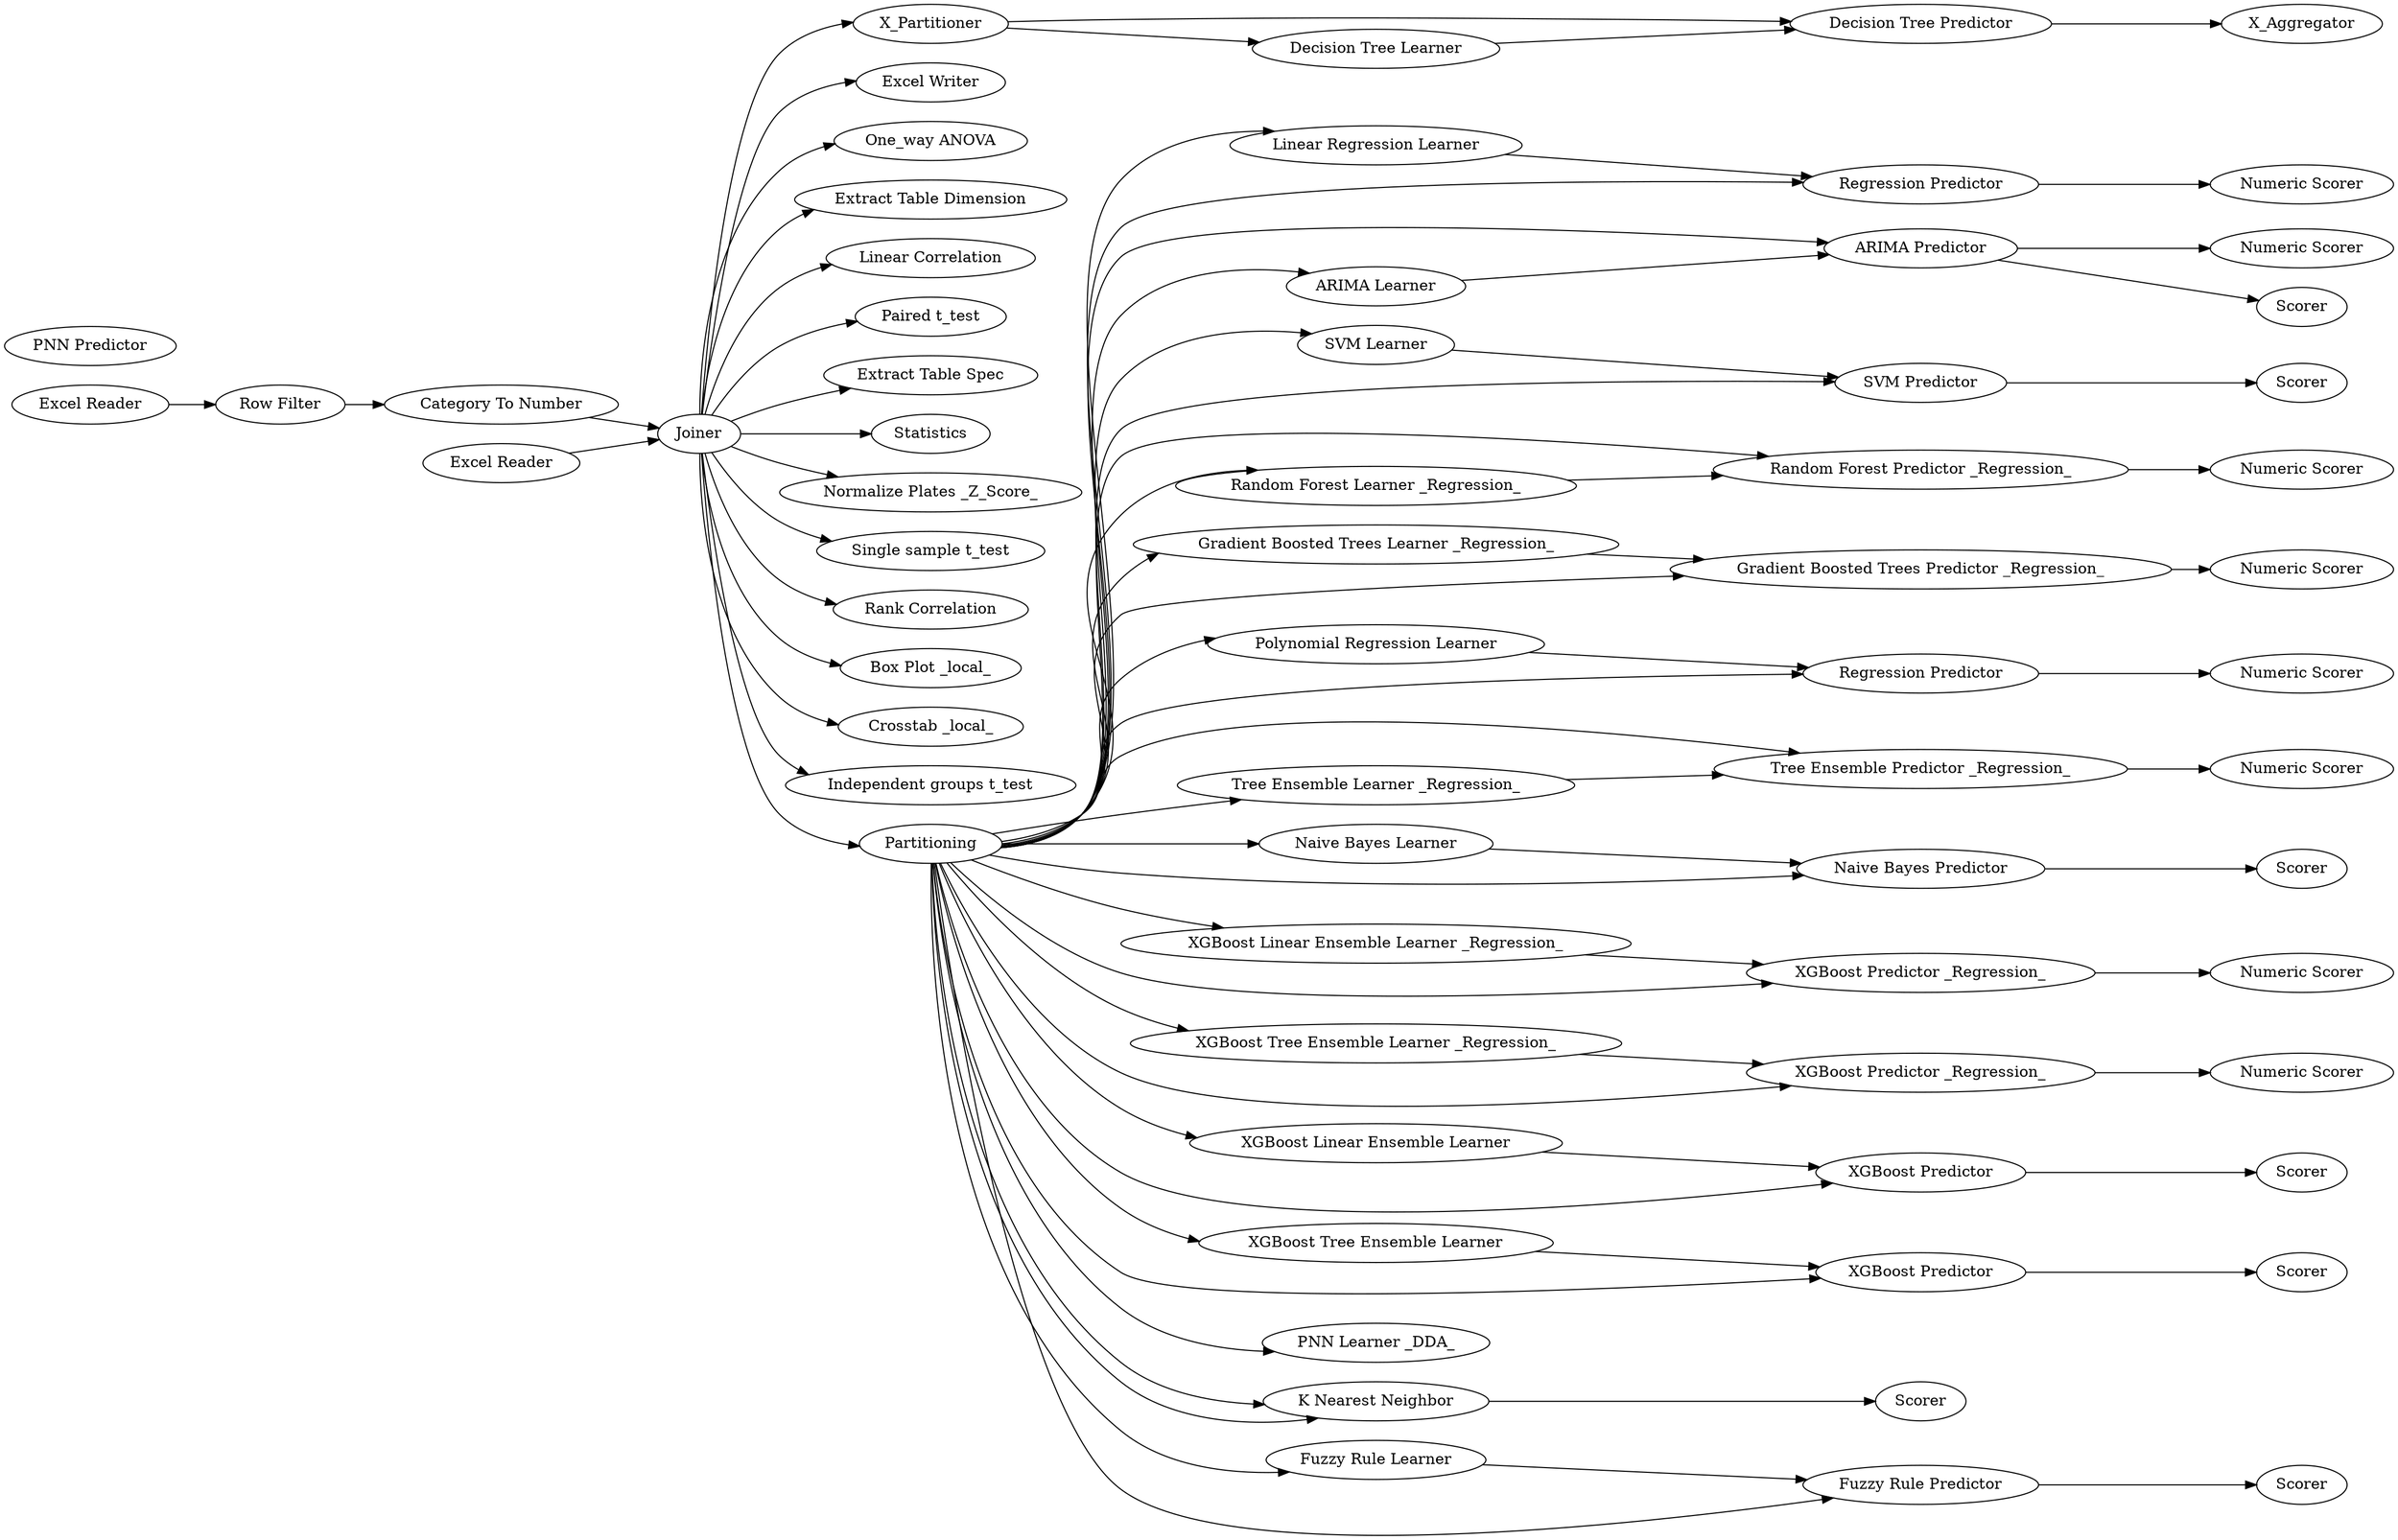 digraph {
	1 [label=X_Aggregator]
	2 [label=X_Partitioner]
	15 [label="Decision Tree Predictor"]
	16 [label="Decision Tree Learner"]
	8 [label="Linear Regression Learner"]
	10 [label="Regression Predictor"]
	25 [label="ARIMA Predictor"]
	119 [label="Row Filter"]
	121 [label=Joiner]
	122 [label="Excel Writer"]
	128 [label="One_way ANOVA"]
	129 [label="Extract Table Dimension"]
	130 [label="Linear Correlation"]
	132 [label="Paired t_test"]
	133 [label="Extract Table Spec"]
	134 [label=Statistics]
	135 [label="Normalize Plates _Z_Score_"]
	136 [label="Single sample t_test"]
	137 [label="Rank Correlation"]
	138 [label="Box Plot _local_"]
	144 [label="Crosstab _local_"]
	149 [label="Independent groups t_test"]
	150 [label="Category To Number"]
	154 [label="Excel Reader"]
	155 [label="Excel Reader"]
	156 [label=Partitioning]
	157 [label="SVM Learner"]
	158 [label="Random Forest Predictor _Regression_"]
	159 [label="Gradient Boosted Trees Learner _Regression_"]
	160 [label="Polynomial Regression Learner"]
	161 [label="Gradient Boosted Trees Predictor _Regression_"]
	162 [label="Regression Predictor"]
	163 [label="Tree Ensemble Predictor _Regression_"]
	164 [label="SVM Predictor"]
	165 [label="Random Forest Learner _Regression_"]
	166 [label="Tree Ensemble Learner _Regression_"]
	167 [label="ARIMA Learner"]
	169 [label="Numeric Scorer"]
	170 [label="Numeric Scorer"]
	171 [label="Numeric Scorer"]
	172 [label="Numeric Scorer"]
	173 [label="Numeric Scorer"]
	176 [label="Numeric Scorer"]
	177 [label=Scorer]
	180 [label="Naive Bayes Learner"]
	181 [label="Naive Bayes Predictor"]
	182 [label=Scorer]
	184 [label="XGBoost Linear Ensemble Learner _Regression_"]
	185 [label="XGBoost Predictor _Regression_"]
	186 [label="XGBoost Tree Ensemble Learner _Regression_"]
	187 [label="XGBoost Predictor _Regression_"]
	188 [label="Numeric Scorer"]
	189 [label="Numeric Scorer"]
	190 [label="XGBoost Linear Ensemble Learner"]
	191 [label="XGBoost Predictor"]
	192 [label="XGBoost Tree Ensemble Learner"]
	193 [label="XGBoost Predictor"]
	194 [label=Scorer]
	195 [label=Scorer]
	198 [label=Scorer]
	199 [label="PNN Learner _DDA_"]
	200 [label="PNN Predictor"]
	201 [label="K Nearest Neighbor"]
	202 [label=Scorer]
	203 [label="Fuzzy Rule Learner"]
	204 [label="Fuzzy Rule Predictor"]
	205 [label=Scorer]
	2 -> 16
	2 -> 15
	15 -> 1
	16 -> 15
	8 -> 10
	10 -> 170
	25 -> 176
	25 -> 198
	119 -> 150
	121 -> 122
	121 -> 156
	121 -> 144
	121 -> 149
	121 -> 137
	121 -> 136
	121 -> 138
	121 -> 129
	121 -> 2
	121 -> 128
	121 -> 130
	121 -> 133
	121 -> 132
	121 -> 135
	121 -> 134
	150 -> 121
	154 -> 121
	155 -> 119
	156 -> 157
	156 -> 158
	156 -> 159
	156 -> 25
	156 -> 8
	156 -> 10
	156 -> 190
	156 -> 191
	156 -> 184
	156 -> 185
	156 -> 186
	156 -> 187
	156 -> 180
	156 -> 181
	156 -> 164
	156 -> 165
	156 -> 166
	156 -> 167
	156 -> 160
	156 -> 161
	156 -> 162
	156 -> 163
	156 -> 204
	156 -> 201
	156 -> 201
	156 -> 203
	156 -> 199
	156 -> 192
	156 -> 193
	157 -> 164
	158 -> 173
	159 -> 161
	160 -> 162
	161 -> 169
	162 -> 171
	163 -> 172
	164 -> 177
	165 -> 158
	166 -> 163
	167 -> 25
	180 -> 181
	181 -> 182
	184 -> 185
	185 -> 188
	186 -> 187
	187 -> 189
	190 -> 191
	191 -> 194
	192 -> 193
	193 -> 195
	201 -> 202
	203 -> 204
	204 -> 205
	rankdir=LR
}
